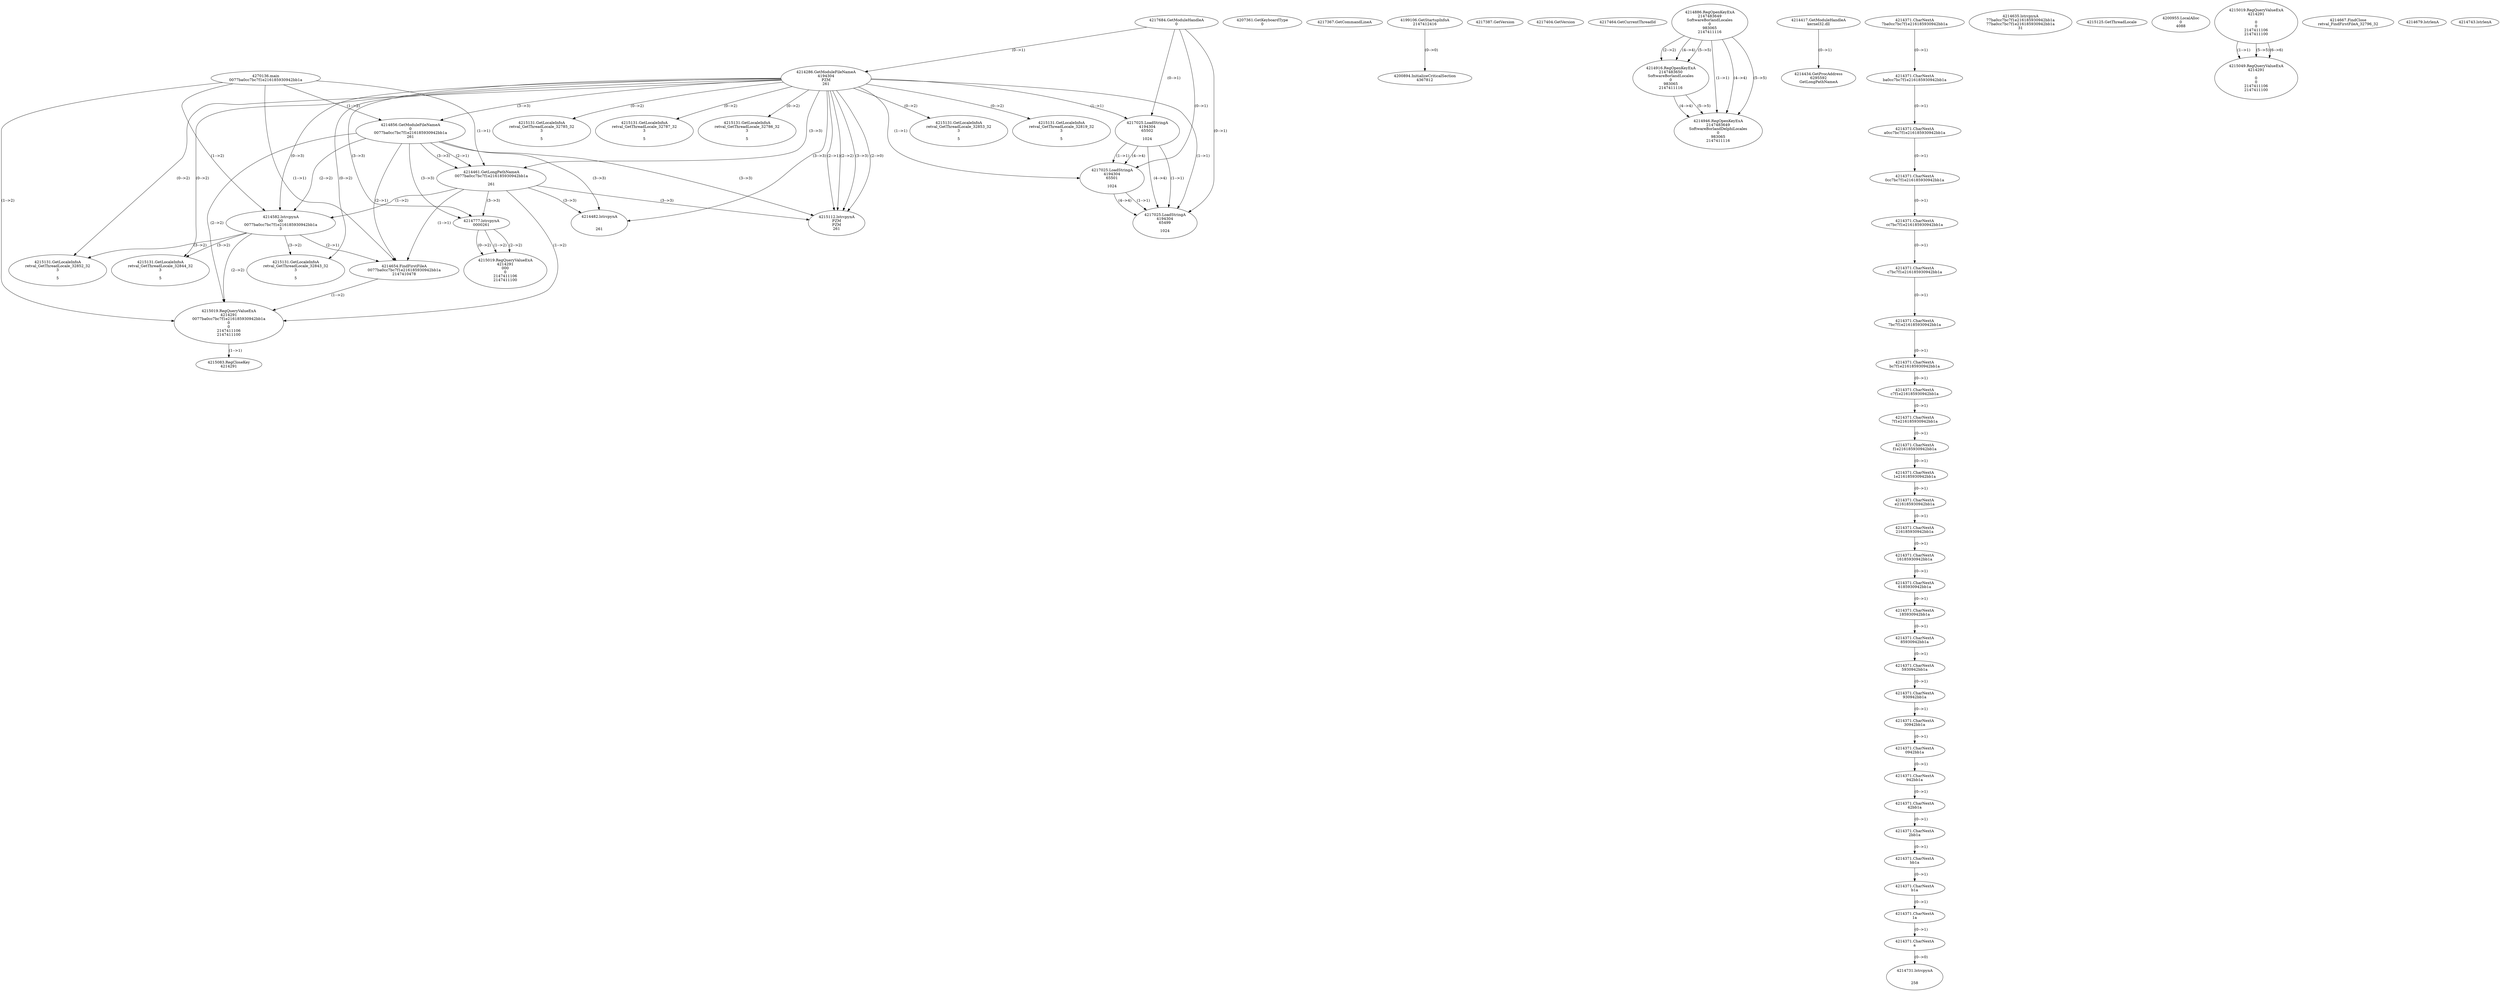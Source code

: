 // Global SCDG with merge call
digraph {
	0 [label="4270136.main
0077ba0cc7bc7f1e216185930942bb1a"]
	1 [label="4217684.GetModuleHandleA
0"]
	2 [label="4207361.GetKeyboardType
0"]
	3 [label="4217367.GetCommandLineA
"]
	4 [label="4199106.GetStartupInfoA
2147412416"]
	5 [label="4217387.GetVersion
"]
	6 [label="4217404.GetVersion
"]
	7 [label="4217464.GetCurrentThreadId
"]
	8 [label="4214286.GetModuleFileNameA
4194304
PZM
261"]
	1 -> 8 [label="(0-->1)"]
	9 [label="4214856.GetModuleFileNameA
0
0077ba0cc7bc7f1e216185930942bb1a
261"]
	0 -> 9 [label="(1-->2)"]
	8 -> 9 [label="(3-->3)"]
	10 [label="4214886.RegOpenKeyExA
2147483649
Software\Borland\Locales
0
983065
2147411116"]
	11 [label="4214916.RegOpenKeyExA
2147483650
Software\Borland\Locales
0
983065
2147411116"]
	10 -> 11 [label="(2-->2)"]
	10 -> 11 [label="(4-->4)"]
	10 -> 11 [label="(5-->5)"]
	12 [label="4214946.RegOpenKeyExA
2147483649
Software\Borland\Delphi\Locales
0
983065
2147411116"]
	10 -> 12 [label="(1-->1)"]
	10 -> 12 [label="(4-->4)"]
	11 -> 12 [label="(4-->4)"]
	10 -> 12 [label="(5-->5)"]
	11 -> 12 [label="(5-->5)"]
	13 [label="4214417.GetModuleHandleA
kernel32.dll"]
	14 [label="4214434.GetProcAddress
6295592
GetLongPathNameA"]
	13 -> 14 [label="(0-->1)"]
	15 [label="4214461.GetLongPathNameA
0077ba0cc7bc7f1e216185930942bb1a

261"]
	0 -> 15 [label="(1-->1)"]
	9 -> 15 [label="(2-->1)"]
	8 -> 15 [label="(3-->3)"]
	9 -> 15 [label="(3-->3)"]
	16 [label="4214582.lstrcpynA
00
0077ba0cc7bc7f1e216185930942bb1a
3"]
	0 -> 16 [label="(1-->2)"]
	9 -> 16 [label="(2-->2)"]
	15 -> 16 [label="(1-->2)"]
	8 -> 16 [label="(0-->3)"]
	17 [label="4214371.CharNextA
7ba0cc7bc7f1e216185930942bb1a"]
	18 [label="4214371.CharNextA
ba0cc7bc7f1e216185930942bb1a"]
	17 -> 18 [label="(0-->1)"]
	19 [label="4214371.CharNextA
a0cc7bc7f1e216185930942bb1a"]
	18 -> 19 [label="(0-->1)"]
	20 [label="4214371.CharNextA
0cc7bc7f1e216185930942bb1a"]
	19 -> 20 [label="(0-->1)"]
	21 [label="4214371.CharNextA
cc7bc7f1e216185930942bb1a"]
	20 -> 21 [label="(0-->1)"]
	22 [label="4214371.CharNextA
c7bc7f1e216185930942bb1a"]
	21 -> 22 [label="(0-->1)"]
	23 [label="4214371.CharNextA
7bc7f1e216185930942bb1a"]
	22 -> 23 [label="(0-->1)"]
	24 [label="4214371.CharNextA
bc7f1e216185930942bb1a"]
	23 -> 24 [label="(0-->1)"]
	25 [label="4214371.CharNextA
c7f1e216185930942bb1a"]
	24 -> 25 [label="(0-->1)"]
	26 [label="4214371.CharNextA
7f1e216185930942bb1a"]
	25 -> 26 [label="(0-->1)"]
	27 [label="4214371.CharNextA
f1e216185930942bb1a"]
	26 -> 27 [label="(0-->1)"]
	28 [label="4214371.CharNextA
1e216185930942bb1a"]
	27 -> 28 [label="(0-->1)"]
	29 [label="4214371.CharNextA
e216185930942bb1a"]
	28 -> 29 [label="(0-->1)"]
	30 [label="4214371.CharNextA
216185930942bb1a"]
	29 -> 30 [label="(0-->1)"]
	31 [label="4214371.CharNextA
16185930942bb1a"]
	30 -> 31 [label="(0-->1)"]
	32 [label="4214371.CharNextA
6185930942bb1a"]
	31 -> 32 [label="(0-->1)"]
	33 [label="4214371.CharNextA
185930942bb1a"]
	32 -> 33 [label="(0-->1)"]
	34 [label="4214371.CharNextA
85930942bb1a"]
	33 -> 34 [label="(0-->1)"]
	35 [label="4214371.CharNextA
5930942bb1a"]
	34 -> 35 [label="(0-->1)"]
	36 [label="4214371.CharNextA
930942bb1a"]
	35 -> 36 [label="(0-->1)"]
	37 [label="4214371.CharNextA
30942bb1a"]
	36 -> 37 [label="(0-->1)"]
	38 [label="4214371.CharNextA
0942bb1a"]
	37 -> 38 [label="(0-->1)"]
	39 [label="4214371.CharNextA
942bb1a"]
	38 -> 39 [label="(0-->1)"]
	40 [label="4214371.CharNextA
42bb1a"]
	39 -> 40 [label="(0-->1)"]
	41 [label="4214371.CharNextA
2bb1a"]
	40 -> 41 [label="(0-->1)"]
	42 [label="4214371.CharNextA
bb1a"]
	41 -> 42 [label="(0-->1)"]
	43 [label="4214371.CharNextA
b1a"]
	42 -> 43 [label="(0-->1)"]
	44 [label="4214371.CharNextA
1a"]
	43 -> 44 [label="(0-->1)"]
	45 [label="4214371.CharNextA
a"]
	44 -> 45 [label="(0-->1)"]
	46 [label="4214635.lstrcpynA
77ba0cc7bc7f1e216185930942bb1a
77ba0cc7bc7f1e216185930942bb1a
31"]
	47 [label="4214654.FindFirstFileA
0077ba0cc7bc7f1e216185930942bb1a
2147410478"]
	0 -> 47 [label="(1-->1)"]
	9 -> 47 [label="(2-->1)"]
	15 -> 47 [label="(1-->1)"]
	16 -> 47 [label="(2-->1)"]
	48 [label="4215019.RegQueryValueExA
4214291
0077ba0cc7bc7f1e216185930942bb1a
0
0
2147411106
2147411100"]
	0 -> 48 [label="(1-->2)"]
	9 -> 48 [label="(2-->2)"]
	15 -> 48 [label="(1-->2)"]
	16 -> 48 [label="(2-->2)"]
	47 -> 48 [label="(1-->2)"]
	49 [label="4215083.RegCloseKey
4214291"]
	48 -> 49 [label="(1-->1)"]
	50 [label="4215112.lstrcpynA
PZM
PZM
261"]
	8 -> 50 [label="(2-->1)"]
	8 -> 50 [label="(2-->2)"]
	8 -> 50 [label="(3-->3)"]
	9 -> 50 [label="(3-->3)"]
	15 -> 50 [label="(3-->3)"]
	8 -> 50 [label="(2-->0)"]
	51 [label="4215125.GetThreadLocale
"]
	52 [label="4215131.GetLocaleInfoA
retval_GetThreadLocale_32852_32
3

5"]
	8 -> 52 [label="(0-->2)"]
	16 -> 52 [label="(3-->2)"]
	53 [label="4217025.LoadStringA
4194304
65502

1024"]
	1 -> 53 [label="(0-->1)"]
	8 -> 53 [label="(1-->1)"]
	54 [label="4200894.InitializeCriticalSection
4367812"]
	4 -> 54 [label="(0-->0)"]
	55 [label="4200955.LocalAlloc
0
4088"]
	56 [label="4214482.lstrcpynA


261"]
	8 -> 56 [label="(3-->3)"]
	9 -> 56 [label="(3-->3)"]
	15 -> 56 [label="(3-->3)"]
	57 [label="4215019.RegQueryValueExA
4214291

0
0
2147411106
2147411100"]
	58 [label="4215049.RegQueryValueExA
4214291

0
0
2147411106
2147411100"]
	57 -> 58 [label="(1-->1)"]
	57 -> 58 [label="(5-->5)"]
	57 -> 58 [label="(6-->6)"]
	59 [label="4215131.GetLocaleInfoA
retval_GetThreadLocale_32853_32
3

5"]
	8 -> 59 [label="(0-->2)"]
	60 [label="4214667.FindClose
retval_FindFirstFileA_32796_32"]
	61 [label="4214679.lstrlenA
"]
	62 [label="4214731.lstrcpynA


258"]
	45 -> 62 [label="(0-->0)"]
	63 [label="4214743.lstrlenA
"]
	64 [label="4214777.lstrcpynA
00\
00\
261"]
	8 -> 64 [label="(3-->3)"]
	9 -> 64 [label="(3-->3)"]
	15 -> 64 [label="(3-->3)"]
	65 [label="4215019.RegQueryValueExA
4214291
00\
0
0
2147411106
2147411100"]
	64 -> 65 [label="(1-->2)"]
	64 -> 65 [label="(2-->2)"]
	64 -> 65 [label="(0-->2)"]
	66 [label="4215131.GetLocaleInfoA
retval_GetThreadLocale_32843_32
3

5"]
	8 -> 66 [label="(0-->2)"]
	16 -> 66 [label="(3-->2)"]
	67 [label="4215131.GetLocaleInfoA
retval_GetThreadLocale_32844_32
3

5"]
	8 -> 67 [label="(0-->2)"]
	16 -> 67 [label="(3-->2)"]
	68 [label="4215131.GetLocaleInfoA
retval_GetThreadLocale_32819_32
3

5"]
	8 -> 68 [label="(0-->2)"]
	69 [label="4217025.LoadStringA
4194304
65501

1024"]
	1 -> 69 [label="(0-->1)"]
	8 -> 69 [label="(1-->1)"]
	53 -> 69 [label="(1-->1)"]
	53 -> 69 [label="(4-->4)"]
	70 [label="4217025.LoadStringA
4194304
65499

1024"]
	1 -> 70 [label="(0-->1)"]
	8 -> 70 [label="(1-->1)"]
	53 -> 70 [label="(1-->1)"]
	69 -> 70 [label="(1-->1)"]
	53 -> 70 [label="(4-->4)"]
	69 -> 70 [label="(4-->4)"]
	71 [label="4215131.GetLocaleInfoA
retval_GetThreadLocale_32785_32
3

5"]
	8 -> 71 [label="(0-->2)"]
	72 [label="4215131.GetLocaleInfoA
retval_GetThreadLocale_32787_32
3

5"]
	8 -> 72 [label="(0-->2)"]
	73 [label="4215131.GetLocaleInfoA
retval_GetThreadLocale_32786_32
3

5"]
	8 -> 73 [label="(0-->2)"]
}
